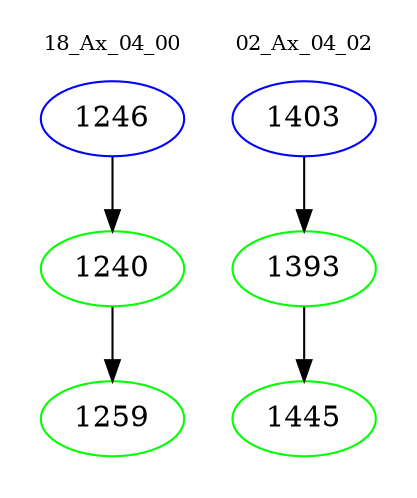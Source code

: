 digraph{
subgraph cluster_0 {
color = white
label = "18_Ax_04_00";
fontsize=10;
T0_1246 [label="1246", color="blue"]
T0_1246 -> T0_1240 [color="black"]
T0_1240 [label="1240", color="green"]
T0_1240 -> T0_1259 [color="black"]
T0_1259 [label="1259", color="green"]
}
subgraph cluster_1 {
color = white
label = "02_Ax_04_02";
fontsize=10;
T1_1403 [label="1403", color="blue"]
T1_1403 -> T1_1393 [color="black"]
T1_1393 [label="1393", color="green"]
T1_1393 -> T1_1445 [color="black"]
T1_1445 [label="1445", color="green"]
}
}
